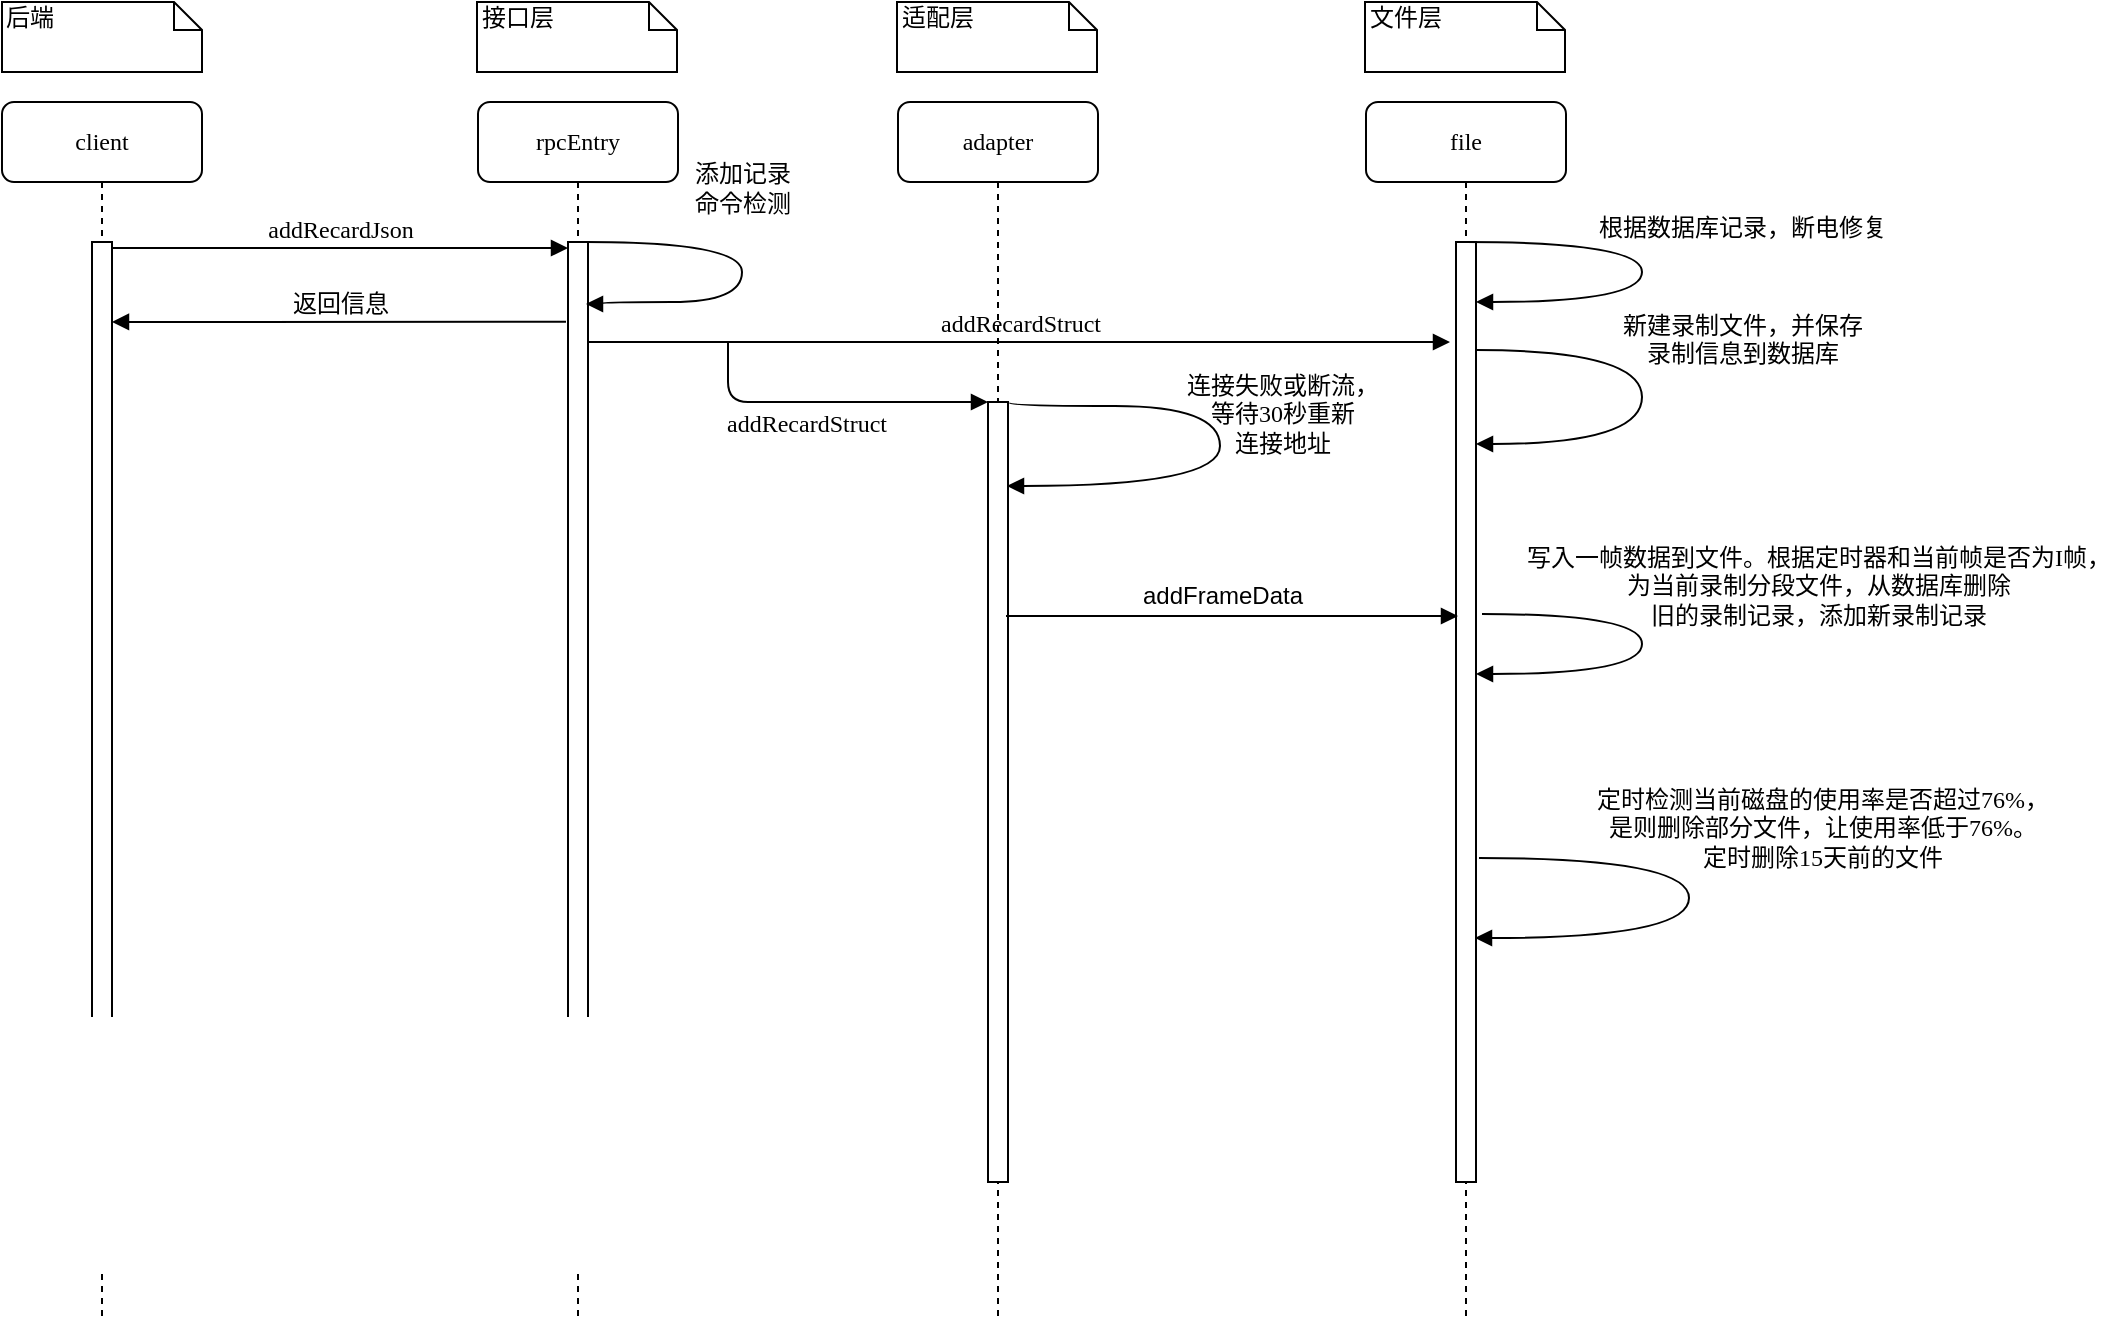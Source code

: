 <mxfile version="10.6.9" type="github"><diagram name="Page-1" id="13e1069c-82ec-6db2-03f1-153e76fe0fe0"><mxGraphModel dx="1922" dy="907" grid="1" gridSize="10" guides="1" tooltips="1" connect="1" arrows="1" fold="1" page="1" pageScale="1" pageWidth="1100" pageHeight="850" background="#ffffff" math="0" shadow="0"><root><mxCell id="0"/><mxCell id="1" parent="0"/><mxCell id="7baba1c4bc27f4b0-2" value="adapter" style="shape=umlLifeline;perimeter=lifelinePerimeter;whiteSpace=wrap;html=1;container=1;collapsible=0;recursiveResize=0;outlineConnect=0;rounded=1;shadow=0;comic=0;labelBackgroundColor=none;strokeColor=#000000;strokeWidth=1;fillColor=#FFFFFF;fontFamily=Verdana;fontSize=12;fontColor=#000000;align=center;" parent="1" vertex="1"><mxGeometry x="468" y="60" width="100" height="610" as="geometry"/></mxCell><mxCell id="7baba1c4bc27f4b0-10" value="" style="html=1;points=[];perimeter=orthogonalPerimeter;rounded=0;shadow=0;comic=0;labelBackgroundColor=none;strokeColor=#000000;strokeWidth=1;fillColor=#FFFFFF;fontFamily=Verdana;fontSize=12;fontColor=#000000;align=center;" parent="7baba1c4bc27f4b0-2" vertex="1"><mxGeometry x="45" y="150" width="10" height="390" as="geometry"/></mxCell><mxCell id="7baba1c4bc27f4b0-3" value="file" style="shape=umlLifeline;perimeter=lifelinePerimeter;whiteSpace=wrap;html=1;container=1;collapsible=0;recursiveResize=0;outlineConnect=0;rounded=1;shadow=0;comic=0;labelBackgroundColor=none;strokeColor=#000000;strokeWidth=1;fillColor=#FFFFFF;fontFamily=Verdana;fontSize=12;fontColor=#000000;align=center;" parent="1" vertex="1"><mxGeometry x="702" y="60" width="100" height="610" as="geometry"/></mxCell><mxCell id="7baba1c4bc27f4b0-13" value="" style="html=1;points=[];perimeter=orthogonalPerimeter;rounded=0;shadow=0;comic=0;labelBackgroundColor=none;strokeColor=#000000;strokeWidth=1;fillColor=#FFFFFF;fontFamily=Verdana;fontSize=12;fontColor=#000000;align=center;" parent="7baba1c4bc27f4b0-3" vertex="1"><mxGeometry x="45" y="70" width="10" height="470" as="geometry"/></mxCell><mxCell id="fdlwWo933wUxKs2T_xpk-6" value="&lt;div&gt;新建录制文件，并保存&lt;/div&gt;&lt;div&gt;录制信息到数据库&lt;/div&gt;&lt;div&gt;&lt;br&gt;&lt;/div&gt;" style="html=1;verticalAlign=bottom;endArrow=block;labelBackgroundColor=none;fontFamily=Verdana;fontSize=12;elbow=vertical;edgeStyle=orthogonalEdgeStyle;curved=1;" parent="7baba1c4bc27f4b0-3" edge="1"><mxGeometry x="0.224" y="-54" relative="1" as="geometry"><mxPoint x="55" y="124" as="sourcePoint"/><mxPoint x="55" y="171" as="targetPoint"/><Array as="points"><mxPoint x="138" y="124"/><mxPoint x="138" y="171"/></Array><mxPoint x="50" y="33" as="offset"/></mxGeometry></mxCell><mxCell id="7baba1c4bc27f4b0-8" value="rpcEntry" style="shape=umlLifeline;perimeter=lifelinePerimeter;whiteSpace=wrap;html=1;container=1;collapsible=0;recursiveResize=0;outlineConnect=0;rounded=1;shadow=0;comic=0;labelBackgroundColor=none;strokeColor=#000000;strokeWidth=1;fillColor=#FFFFFF;fontFamily=Verdana;fontSize=12;fontColor=#000000;align=center;" parent="1" vertex="1"><mxGeometry x="258" y="60" width="100" height="610" as="geometry"/></mxCell><mxCell id="7baba1c4bc27f4b0-9" value="" style="html=1;points=[];perimeter=orthogonalPerimeter;rounded=0;shadow=0;comic=0;labelBackgroundColor=none;strokeColor=#000000;strokeWidth=1;fillColor=#FFFFFF;fontFamily=Verdana;fontSize=12;fontColor=#000000;align=center;" parent="7baba1c4bc27f4b0-8" vertex="1"><mxGeometry x="45" y="70" width="10" height="470" as="geometry"/></mxCell><mxCell id="7baba1c4bc27f4b0-11" value="addRecardStruct" style="html=1;verticalAlign=bottom;endArrow=block;labelBackgroundColor=none;fontFamily=Verdana;fontSize=12;edgeStyle=elbowEdgeStyle;elbow=vertical;entryX=-0.25;entryY=0.149;entryDx=0;entryDy=0;entryPerimeter=0;" parent="1" edge="1"><mxGeometry relative="1" as="geometry"><mxPoint x="312.5" y="180" as="sourcePoint"/><mxPoint x="744" y="180" as="targetPoint"/><Array as="points"/></mxGeometry></mxCell><mxCell id="7baba1c4bc27f4b0-40" value="接口层" style="shape=note;whiteSpace=wrap;html=1;size=14;verticalAlign=top;align=left;spacingTop=-6;rounded=0;shadow=0;comic=0;labelBackgroundColor=none;strokeColor=#000000;strokeWidth=1;fillColor=#FFFFFF;fontFamily=Verdana;fontSize=12;fontColor=#000000;" parent="1" vertex="1"><mxGeometry x="257.5" y="10" width="100" height="35" as="geometry"/></mxCell><mxCell id="7baba1c4bc27f4b0-41" value="适配层" style="shape=note;whiteSpace=wrap;html=1;size=14;verticalAlign=top;align=left;spacingTop=-6;rounded=0;shadow=0;comic=0;labelBackgroundColor=none;strokeColor=#000000;strokeWidth=1;fillColor=#FFFFFF;fontFamily=Verdana;fontSize=12;fontColor=#000000;" parent="1" vertex="1"><mxGeometry x="467.5" y="10" width="100" height="35" as="geometry"/></mxCell><mxCell id="7baba1c4bc27f4b0-42" value="文件层" style="shape=note;whiteSpace=wrap;html=1;size=14;verticalAlign=top;align=left;spacingTop=-6;rounded=0;shadow=0;comic=0;labelBackgroundColor=none;strokeColor=#000000;strokeWidth=1;fillColor=#FFFFFF;fontFamily=Verdana;fontSize=12;fontColor=#000000;" parent="1" vertex="1"><mxGeometry x="701.5" y="10" width="100" height="35" as="geometry"/></mxCell><mxCell id="fdlwWo933wUxKs2T_xpk-1" value="client" style="shape=umlLifeline;perimeter=lifelinePerimeter;whiteSpace=wrap;html=1;container=1;collapsible=0;recursiveResize=0;outlineConnect=0;rounded=1;shadow=0;comic=0;labelBackgroundColor=none;strokeColor=#000000;strokeWidth=1;fillColor=#FFFFFF;fontFamily=Verdana;fontSize=12;fontColor=#000000;align=center;" parent="1" vertex="1"><mxGeometry x="20" y="60" width="100" height="610" as="geometry"/></mxCell><mxCell id="fdlwWo933wUxKs2T_xpk-2" value="" style="html=1;points=[];perimeter=orthogonalPerimeter;rounded=0;shadow=0;comic=0;labelBackgroundColor=none;strokeColor=#000000;strokeWidth=1;fillColor=#FFFFFF;fontFamily=Verdana;fontSize=12;fontColor=#000000;align=center;" parent="fdlwWo933wUxKs2T_xpk-1" vertex="1"><mxGeometry x="45" y="70" width="10" height="470" as="geometry"/></mxCell><mxCell id="fdlwWo933wUxKs2T_xpk-3" value="后端" style="shape=note;whiteSpace=wrap;html=1;size=14;verticalAlign=top;align=left;spacingTop=-6;rounded=0;shadow=0;comic=0;labelBackgroundColor=none;strokeColor=#000000;strokeWidth=1;fillColor=#FFFFFF;fontFamily=Verdana;fontSize=12;fontColor=#000000;" parent="1" vertex="1"><mxGeometry x="20" y="10" width="100" height="35" as="geometry"/></mxCell><mxCell id="fdlwWo933wUxKs2T_xpk-4" value="addRecardJson" style="html=1;verticalAlign=bottom;endArrow=block;labelBackgroundColor=none;fontFamily=Verdana;fontSize=12;edgeStyle=elbowEdgeStyle;elbow=vertical;" parent="1" edge="1" source="fdlwWo933wUxKs2T_xpk-2"><mxGeometry relative="1" as="geometry"><mxPoint x="80" y="133" as="sourcePoint"/><mxPoint x="303" y="133" as="targetPoint"/><Array as="points"><mxPoint x="193" y="133"/></Array></mxGeometry></mxCell><mxCell id="fdlwWo933wUxKs2T_xpk-5" value="根据数据库记录，断电修复" style="html=1;verticalAlign=bottom;endArrow=block;labelBackgroundColor=none;fontFamily=Verdana;fontSize=12;elbow=vertical;edgeStyle=orthogonalEdgeStyle;curved=1;" parent="1" edge="1" target="7baba1c4bc27f4b0-13"><mxGeometry x="-0.111" y="50" relative="1" as="geometry"><mxPoint x="752" y="130" as="sourcePoint"/><mxPoint x="760" y="160" as="targetPoint"/><Array as="points"><mxPoint x="840" y="130"/><mxPoint x="840" y="160"/></Array><mxPoint as="offset"/></mxGeometry></mxCell><mxCell id="fdlwWo933wUxKs2T_xpk-7" value="&lt;div&gt;写入一帧数据到文件。根据定时器和当前帧是否为I帧，&lt;/div&gt;&lt;div&gt;为当前录制分段文件，从数据库删除&lt;/div&gt;&lt;div&gt;旧的录制记录，添加新录制记录&lt;br&gt;&lt;/div&gt;" style="html=1;verticalAlign=bottom;endArrow=block;labelBackgroundColor=none;fontFamily=Verdana;fontSize=12;elbow=vertical;edgeStyle=orthogonalEdgeStyle;curved=1;" parent="1" edge="1"><mxGeometry x="0.16" y="-92" relative="1" as="geometry"><mxPoint x="760" y="316" as="sourcePoint"/><mxPoint x="757" y="346" as="targetPoint"/><Array as="points"><mxPoint x="840" y="316"/><mxPoint x="840" y="346"/></Array><mxPoint x="90" y="72" as="offset"/></mxGeometry></mxCell><mxCell id="fdlwWo933wUxKs2T_xpk-8" value="&lt;div&gt;连接失败或断流，&lt;/div&gt;&lt;div&gt;等待30秒重新&lt;/div&gt;&lt;div&gt;连接地址&lt;/div&gt;" style="html=1;verticalAlign=bottom;endArrow=block;labelBackgroundColor=none;fontFamily=Verdana;fontSize=12;elbow=vertical;edgeStyle=orthogonalEdgeStyle;curved=1;exitX=1.068;exitY=0.001;exitDx=0;exitDy=0;exitPerimeter=0;" parent="1" edge="1" source="7baba1c4bc27f4b0-10"><mxGeometry x="0.065" y="31" relative="1" as="geometry"><mxPoint x="523.5" y="212" as="sourcePoint"/><mxPoint x="522.5" y="252" as="targetPoint"/><Array as="points"><mxPoint x="524" y="212"/><mxPoint x="629" y="212"/><mxPoint x="629" y="252"/></Array><mxPoint as="offset"/></mxGeometry></mxCell><mxCell id="fdlwWo933wUxKs2T_xpk-9" value="&lt;div&gt;定时检测当前磁盘的使用率是否超过76%，&lt;/div&gt;&lt;div&gt;是则删除部分文件，让使用率低于76%。&lt;/div&gt;&lt;div&gt;定时删除15天前的文件&lt;br&gt;&lt;/div&gt;" style="html=1;verticalAlign=bottom;endArrow=block;labelBackgroundColor=none;fontFamily=Verdana;fontSize=12;elbow=vertical;edgeStyle=orthogonalEdgeStyle;curved=1;" parent="1" edge="1"><mxGeometry x="-0.167" y="-67" relative="1" as="geometry"><mxPoint x="758.5" y="438" as="sourcePoint"/><mxPoint x="756.5" y="478" as="targetPoint"/><Array as="points"><mxPoint x="863.5" y="438"/><mxPoint x="863.5" y="478"/></Array><mxPoint x="133" y="9" as="offset"/></mxGeometry></mxCell><mxCell id="wGfxoMvaeQPnVzvR2LyN-2" value="addRecardStruct" style="html=1;verticalAlign=bottom;endArrow=block;labelBackgroundColor=none;fontFamily=Verdana;fontSize=12;edgeStyle=elbowEdgeStyle;elbow=vertical;" parent="1" edge="1" target="7baba1c4bc27f4b0-10"><mxGeometry x="-0.139" y="-20" relative="1" as="geometry"><mxPoint x="383" y="180" as="sourcePoint"/><mxPoint x="510" y="210" as="targetPoint"/><Array as="points"><mxPoint x="440" y="210"/></Array><mxPoint as="offset"/></mxGeometry></mxCell><mxCell id="wGfxoMvaeQPnVzvR2LyN-3" value="" style="html=1;verticalAlign=bottom;endArrow=block;labelBackgroundColor=none;fontFamily=Verdana;fontSize=12;edgeStyle=elbowEdgeStyle;elbow=vertical;" parent="1" edge="1"><mxGeometry x="-0.139" y="-20" relative="1" as="geometry"><mxPoint x="522" y="317" as="sourcePoint"/><mxPoint x="748" y="317" as="targetPoint"/><Array as="points"><mxPoint x="734" y="317"/><mxPoint x="684" y="320"/><mxPoint x="714" y="327"/></Array><mxPoint as="offset"/></mxGeometry></mxCell><mxCell id="wGfxoMvaeQPnVzvR2LyN-7" value="addFrameData " style="text;html=1;resizable=0;points=[];align=center;verticalAlign=middle;labelBackgroundColor=#ffffff;" parent="wGfxoMvaeQPnVzvR2LyN-3" vertex="1" connectable="0"><mxGeometry x="0.876" y="-109" relative="1" as="geometry"><mxPoint x="-104" y="-119" as="offset"/></mxGeometry></mxCell><mxCell id="wGfxoMvaeQPnVzvR2LyN-5" value="&lt;div&gt;添加记录&lt;/div&gt;&lt;div&gt;命令检测&lt;/div&gt;" style="html=1;verticalAlign=bottom;endArrow=block;labelBackgroundColor=none;fontFamily=Verdana;fontSize=12;elbow=vertical;edgeStyle=orthogonalEdgeStyle;curved=1;" parent="1" edge="1"><mxGeometry x="-0.172" y="10" relative="1" as="geometry"><mxPoint x="312" y="130" as="sourcePoint"/><mxPoint x="312" y="161" as="targetPoint"/><Array as="points"><mxPoint x="390" y="130"/><mxPoint x="390" y="160"/><mxPoint x="320" y="160"/><mxPoint x="320" y="161"/><mxPoint x="312" y="161"/></Array><mxPoint as="offset"/></mxGeometry></mxCell><mxCell id="wGfxoMvaeQPnVzvR2LyN-6" value="返回信息" style="html=1;verticalAlign=bottom;endArrow=block;labelBackgroundColor=none;fontFamily=Verdana;fontSize=12;edgeStyle=elbowEdgeStyle;elbow=vertical;exitX=0.7;exitY=0.085;exitDx=0;exitDy=0;exitPerimeter=0;" parent="1" target="fdlwWo933wUxKs2T_xpk-2" edge="1"><mxGeometry relative="1" as="geometry"><mxPoint x="302" y="169.857" as="sourcePoint"/><mxPoint x="80" y="170" as="targetPoint"/><Array as="points"><mxPoint x="292" y="170"/></Array></mxGeometry></mxCell></root></mxGraphModel></diagram></mxfile>